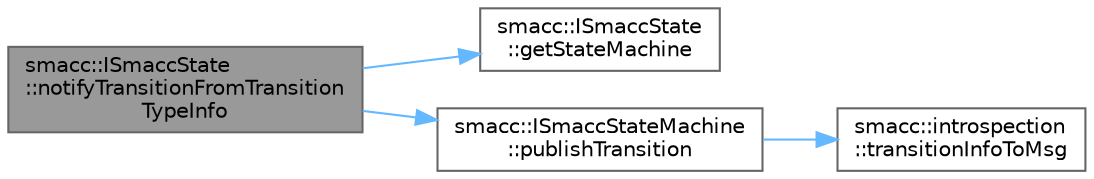 digraph "smacc::ISmaccState::notifyTransitionFromTransitionTypeInfo"
{
 // LATEX_PDF_SIZE
  bgcolor="transparent";
  edge [fontname=Helvetica,fontsize=10,labelfontname=Helvetica,labelfontsize=10];
  node [fontname=Helvetica,fontsize=10,shape=box,height=0.2,width=0.4];
  rankdir="LR";
  Node1 [label="smacc::ISmaccState\l::notifyTransitionFromTransition\lTypeInfo",height=0.2,width=0.4,color="gray40", fillcolor="grey60", style="filled", fontcolor="black",tooltip=" "];
  Node1 -> Node2 [color="steelblue1",style="solid"];
  Node2 [label="smacc::ISmaccState\l::getStateMachine",height=0.2,width=0.4,color="grey40", fillcolor="white", style="filled",URL="$classsmacc_1_1ISmaccState.html#a99ccacd52b422f9ee53cf892f6204618",tooltip=" "];
  Node1 -> Node3 [color="steelblue1",style="solid"];
  Node3 [label="smacc::ISmaccStateMachine\l::publishTransition",height=0.2,width=0.4,color="grey40", fillcolor="white", style="filled",URL="$classsmacc_1_1ISmaccStateMachine.html#a06cc53c282c93692829b6efd28e315f4",tooltip=" "];
  Node3 -> Node4 [color="steelblue1",style="solid"];
  Node4 [label="smacc::introspection\l::transitionInfoToMsg",height=0.2,width=0.4,color="grey40", fillcolor="white", style="filled",URL="$namespacesmacc_1_1introspection.html#a6c1b51c4d44fd5e41fe218f1ee150681",tooltip=" "];
}
